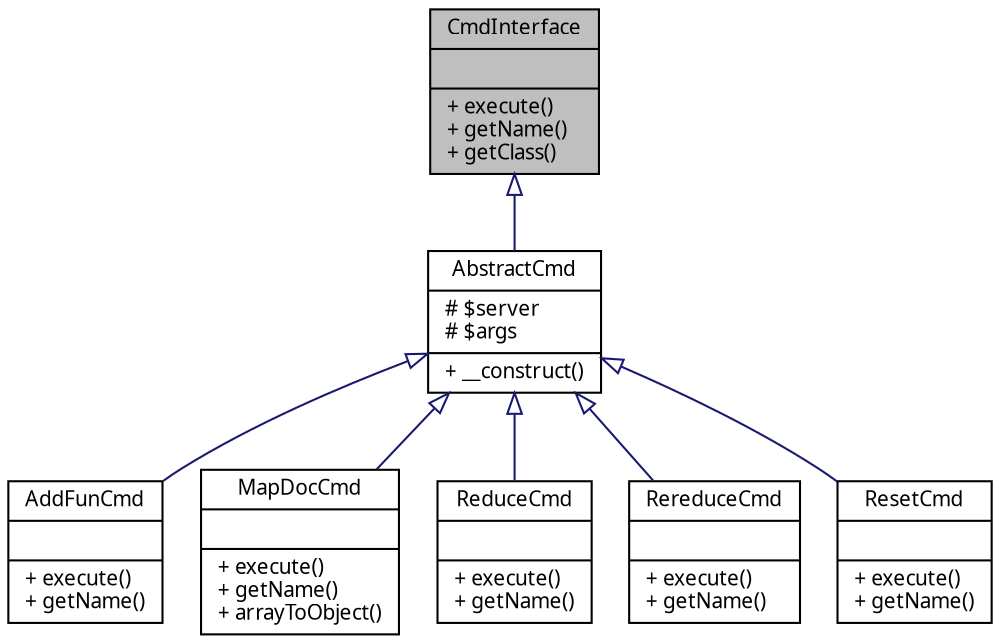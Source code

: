digraph "CmdInterface"
{
  edge [fontname="FreeSans.ttf",fontsize="10",labelfontname="FreeSans.ttf",labelfontsize="10"];
  node [fontname="FreeSans.ttf",fontsize="10",shape=record];
  Node1 [label="{CmdInterface\n||+ execute()\l+ getName()\l+ getClass()\l}",height=0.2,width=0.4,color="black", fillcolor="grey75", style="filled" fontcolor="black"];
  Node1 -> Node2 [dir="back",color="midnightblue",fontsize="10",style="solid",arrowtail="onormal",fontname="FreeSans.ttf"];
  Node2 [label="{AbstractCmd\n|# $server\l# $args\l|+ __construct()\l}",height=0.2,width=0.4,color="black", fillcolor="white", style="filled",URL="$class_elephant_on_couch_1_1_command_1_1_abstract_cmd.html",tooltip="This class defines the ancestor for all the concrete Server commands. "];
  Node2 -> Node3 [dir="back",color="midnightblue",fontsize="10",style="solid",arrowtail="onormal",fontname="FreeSans.ttf"];
  Node3 [label="{AddFunCmd\n||+ execute()\l+ getName()\l}",height=0.2,width=0.4,color="black", fillcolor="white", style="filled",URL="$class_elephant_on_couch_1_1_command_1_1_add_fun_cmd.html",tooltip="Evaluates the function received from CouchDB, checks for syntax errors and finally stores the functio..."];
  Node2 -> Node4 [dir="back",color="midnightblue",fontsize="10",style="solid",arrowtail="onormal",fontname="FreeSans.ttf"];
  Node4 [label="{MapDocCmd\n||+ execute()\l+ getName()\l+ arrayToObject()\l}",height=0.2,width=0.4,color="black", fillcolor="white", style="filled",URL="$class_elephant_on_couch_1_1_command_1_1_map_doc_cmd.html",tooltip="Maps a document against every single map function stored into the server. "];
  Node2 -> Node5 [dir="back",color="midnightblue",fontsize="10",style="solid",arrowtail="onormal",fontname="FreeSans.ttf"];
  Node5 [label="{ReduceCmd\n||+ execute()\l+ getName()\l}",height=0.2,width=0.4,color="black", fillcolor="white", style="filled",URL="$class_elephant_on_couch_1_1_command_1_1_reduce_cmd.html",tooltip="The map command (MapDocCmd) generates a set of key/value pairs, which can then optionally be reduced ..."];
  Node2 -> Node6 [dir="back",color="midnightblue",fontsize="10",style="solid",arrowtail="onormal",fontname="FreeSans.ttf"];
  Node6 [label="{RereduceCmd\n||+ execute()\l+ getName()\l}",height=0.2,width=0.4,color="black", fillcolor="white", style="filled",URL="$class_elephant_on_couch_1_1_command_1_1_rereduce_cmd.html",tooltip="The map command (MapCmd) generates a set of key/value pairs, which can then optionally be reduced to ..."];
  Node2 -> Node7 [dir="back",color="midnightblue",fontsize="10",style="solid",arrowtail="onormal",fontname="FreeSans.ttf"];
  Node7 [label="{ResetCmd\n||+ execute()\l+ getName()\l}",height=0.2,width=0.4,color="black", fillcolor="white", style="filled",URL="$class_elephant_on_couch_1_1_command_1_1_reset_cmd.html",tooltip="Resets the internal state of the server and makes it forget all previous input. "];
}
